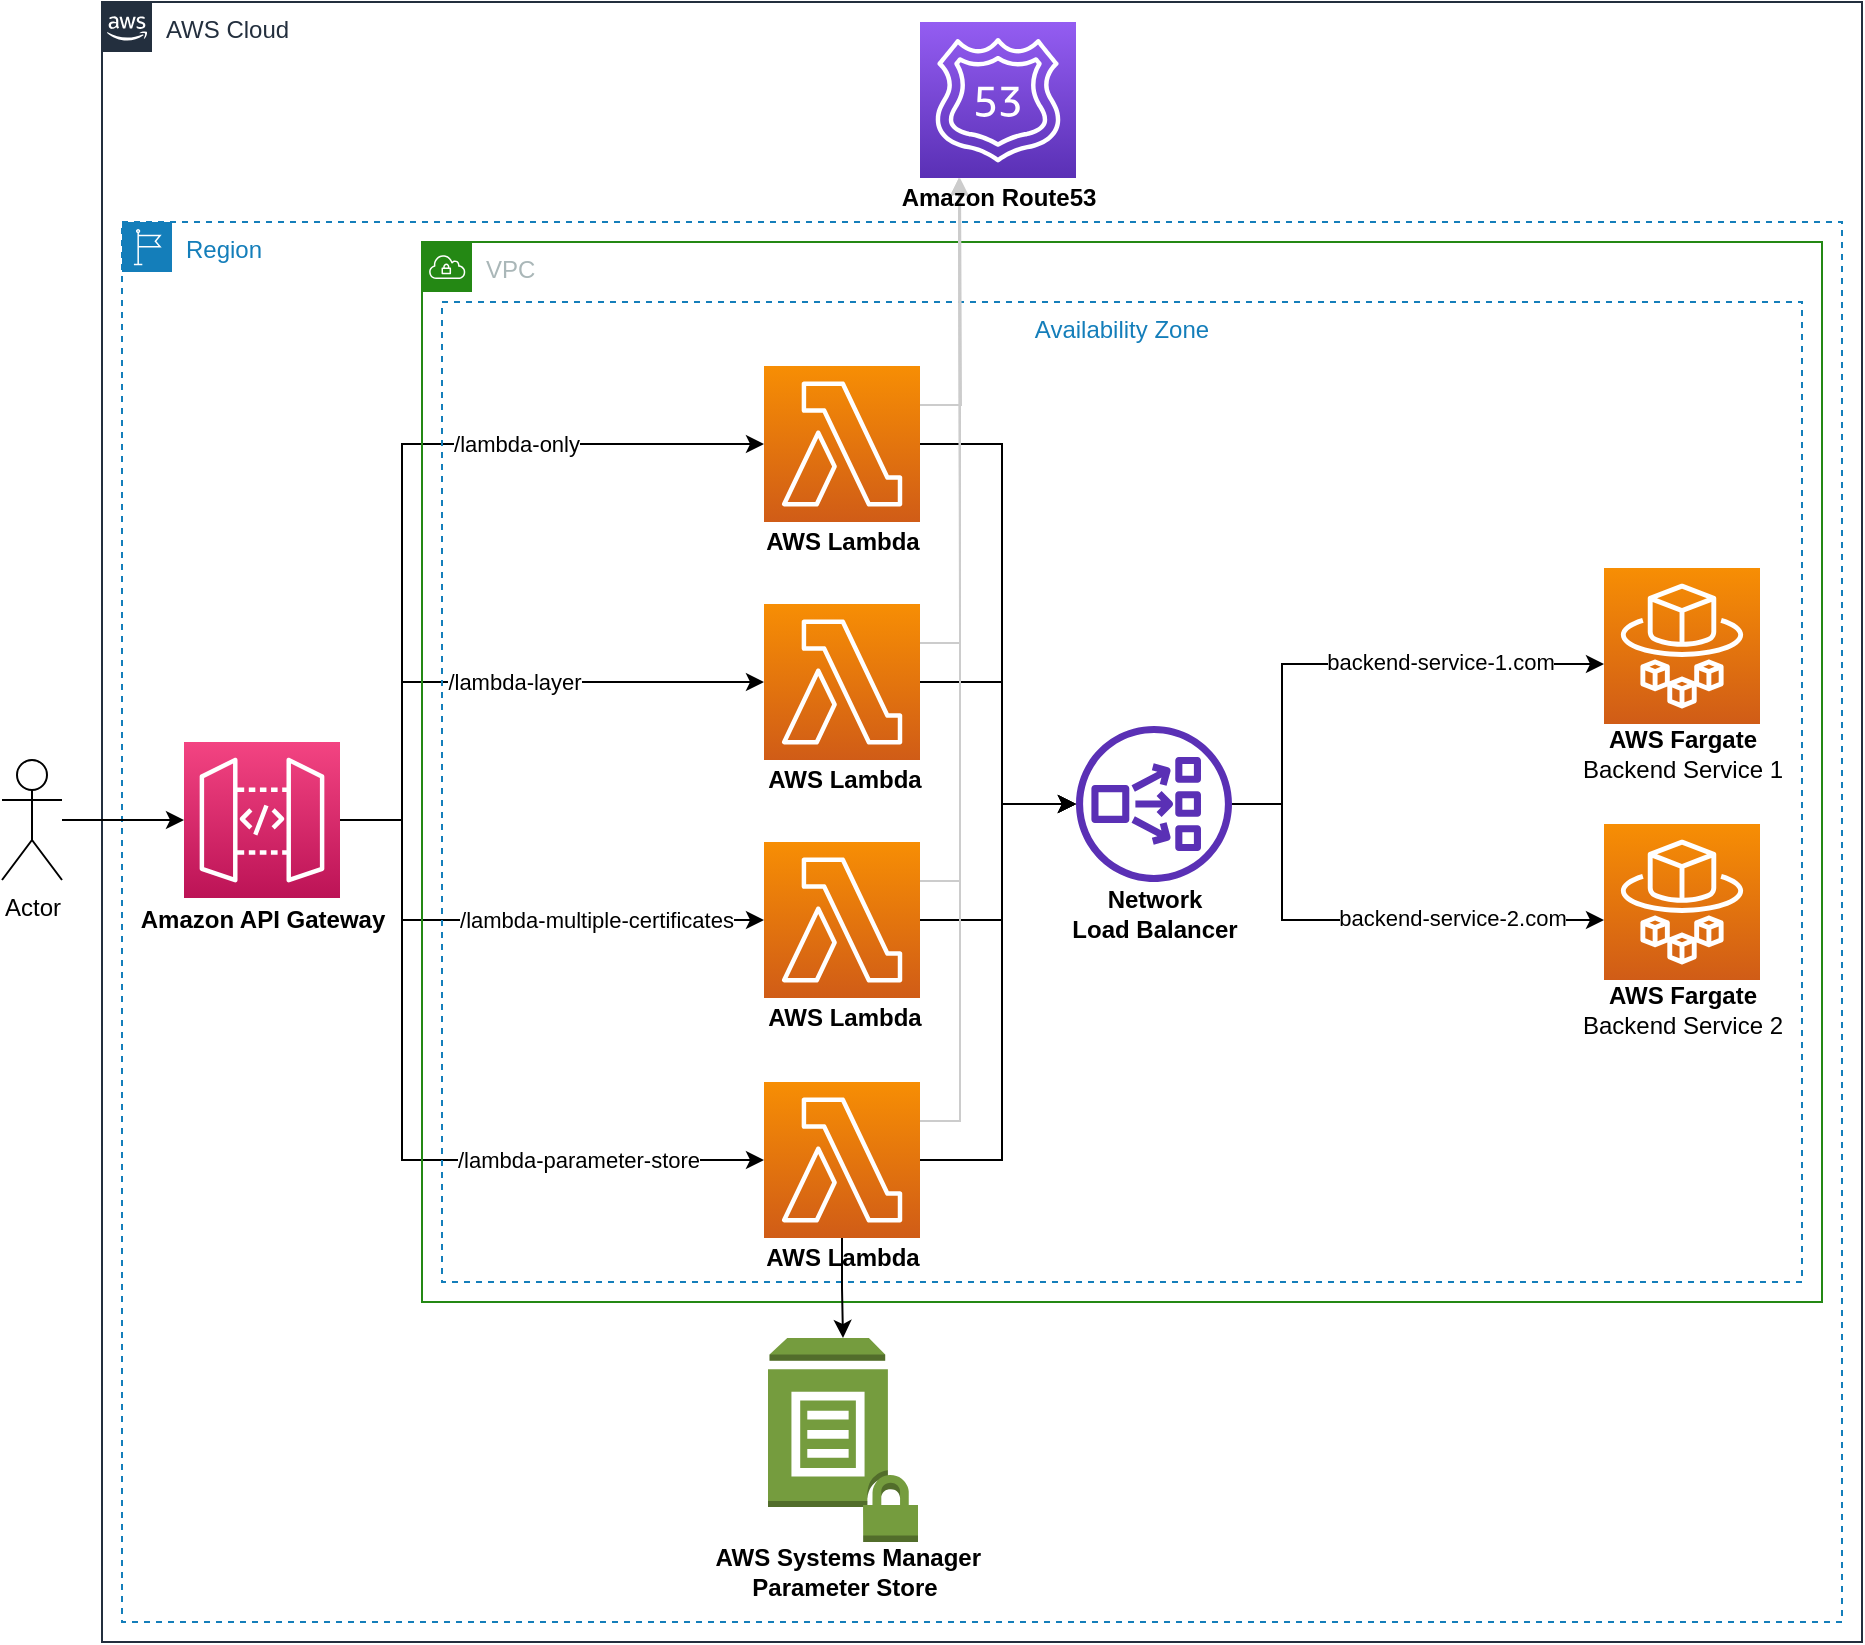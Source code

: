 <mxfile version="16.5.1" type="device" pages="6"><diagram id="MhpZDd6aWnfYThBoB_Y1" name="Overall Architecture"><mxGraphModel dx="1666" dy="860" grid="1" gridSize="10" guides="1" tooltips="1" connect="1" arrows="1" fold="1" page="1" pageScale="1" pageWidth="827" pageHeight="1169" math="0" shadow="0"><root><mxCell id="0"/><mxCell id="1" parent="0"/><mxCell id="s_FRf9hrB2kqXXOxKZpc-1" value="AWS Cloud" style="points=[[0,0],[0.25,0],[0.5,0],[0.75,0],[1,0],[1,0.25],[1,0.5],[1,0.75],[1,1],[0.75,1],[0.5,1],[0.25,1],[0,1],[0,0.75],[0,0.5],[0,0.25]];outlineConnect=0;gradientColor=none;html=1;whiteSpace=wrap;fontSize=12;fontStyle=0;shape=mxgraph.aws4.group;grIcon=mxgraph.aws4.group_aws_cloud_alt;strokeColor=#232F3E;fillColor=none;verticalAlign=top;align=left;spacingLeft=30;fontColor=#232F3E;dashed=0;" parent="1" vertex="1"><mxGeometry x="110" y="20" width="880" height="820" as="geometry"/></mxCell><mxCell id="s_FRf9hrB2kqXXOxKZpc-2" value="Region" style="points=[[0,0],[0.25,0],[0.5,0],[0.75,0],[1,0],[1,0.25],[1,0.5],[1,0.75],[1,1],[0.75,1],[0.5,1],[0.25,1],[0,1],[0,0.75],[0,0.5],[0,0.25]];outlineConnect=0;gradientColor=none;html=1;whiteSpace=wrap;fontSize=12;fontStyle=0;shape=mxgraph.aws4.group;grIcon=mxgraph.aws4.group_region;strokeColor=#147EBA;fillColor=none;verticalAlign=top;align=left;spacingLeft=30;fontColor=#147EBA;dashed=1;" parent="1" vertex="1"><mxGeometry x="120" y="130" width="860" height="700" as="geometry"/></mxCell><mxCell id="s_FRf9hrB2kqXXOxKZpc-3" value="/lambda-only" style="edgeStyle=orthogonalEdgeStyle;rounded=0;orthogonalLoop=1;jettySize=auto;html=1;entryX=0;entryY=0.5;entryDx=0;entryDy=0;entryPerimeter=0;" parent="1" source="s_FRf9hrB2kqXXOxKZpc-7" target="s_FRf9hrB2kqXXOxKZpc-12" edge="1"><mxGeometry x="0.381" relative="1" as="geometry"><Array as="points"><mxPoint x="260" y="429"/><mxPoint x="260" y="241"/></Array><mxPoint as="offset"/></mxGeometry></mxCell><mxCell id="s_FRf9hrB2kqXXOxKZpc-4" value="/lambda-parameter-store" style="edgeStyle=orthogonalEdgeStyle;rounded=0;orthogonalLoop=1;jettySize=auto;html=1;entryX=0;entryY=0.5;entryDx=0;entryDy=0;entryPerimeter=0;" parent="1" source="s_FRf9hrB2kqXXOxKZpc-7" target="s_FRf9hrB2kqXXOxKZpc-19" edge="1"><mxGeometry x="0.512" relative="1" as="geometry"><Array as="points"><mxPoint x="260" y="429"/><mxPoint x="260" y="599"/></Array><mxPoint as="offset"/></mxGeometry></mxCell><mxCell id="s_FRf9hrB2kqXXOxKZpc-5" value="/lambda-multiple-certificates" style="edgeStyle=orthogonalEdgeStyle;rounded=0;orthogonalLoop=1;jettySize=auto;html=1;entryX=0;entryY=0.5;entryDx=0;entryDy=0;entryPerimeter=0;" parent="1" source="s_FRf9hrB2kqXXOxKZpc-7" target="s_FRf9hrB2kqXXOxKZpc-16" edge="1"><mxGeometry x="0.36" relative="1" as="geometry"><Array as="points"><mxPoint x="260" y="429"/><mxPoint x="260" y="479"/></Array><mxPoint as="offset"/></mxGeometry></mxCell><mxCell id="s_FRf9hrB2kqXXOxKZpc-6" value="/lambda-layer" style="edgeStyle=orthogonalEdgeStyle;rounded=0;orthogonalLoop=1;jettySize=auto;html=1;entryX=0;entryY=0.5;entryDx=0;entryDy=0;entryPerimeter=0;" parent="1" source="s_FRf9hrB2kqXXOxKZpc-7" target="s_FRf9hrB2kqXXOxKZpc-14" edge="1"><mxGeometry x="0.11" relative="1" as="geometry"><Array as="points"><mxPoint x="260" y="429"/><mxPoint x="260" y="360"/></Array><mxPoint as="offset"/></mxGeometry></mxCell><mxCell id="s_FRf9hrB2kqXXOxKZpc-7" value="" style="points=[[0,0,0],[0.25,0,0],[0.5,0,0],[0.75,0,0],[1,0,0],[0,1,0],[0.25,1,0],[0.5,1,0],[0.75,1,0],[1,1,0],[0,0.25,0],[0,0.5,0],[0,0.75,0],[1,0.25,0],[1,0.5,0],[1,0.75,0]];outlineConnect=0;fontColor=#232F3E;gradientColor=#F34482;gradientDirection=north;fillColor=#BC1356;strokeColor=#ffffff;dashed=0;verticalLabelPosition=bottom;verticalAlign=top;align=center;html=1;fontSize=12;fontStyle=0;aspect=fixed;shape=mxgraph.aws4.resourceIcon;resIcon=mxgraph.aws4.api_gateway;" parent="1" vertex="1"><mxGeometry x="151" y="390" width="78" height="78" as="geometry"/></mxCell><mxCell id="s_FRf9hrB2kqXXOxKZpc-8" value="VPC" style="points=[[0,0],[0.25,0],[0.5,0],[0.75,0],[1,0],[1,0.25],[1,0.5],[1,0.75],[1,1],[0.75,1],[0.5,1],[0.25,1],[0,1],[0,0.75],[0,0.5],[0,0.25]];outlineConnect=0;gradientColor=none;html=1;whiteSpace=wrap;fontSize=12;fontStyle=0;shape=mxgraph.aws4.group;grIcon=mxgraph.aws4.group_vpc;strokeColor=#248814;fillColor=none;verticalAlign=top;align=left;spacingLeft=30;fontColor=#AAB7B8;dashed=0;" parent="1" vertex="1"><mxGeometry x="270" y="140" width="700" height="530" as="geometry"/></mxCell><mxCell id="s_FRf9hrB2kqXXOxKZpc-9" value="Availability Zone" style="fillColor=none;strokeColor=#147EBA;dashed=1;verticalAlign=top;fontStyle=0;fontColor=#147EBA;" parent="1" vertex="1"><mxGeometry x="280" y="170" width="680" height="490" as="geometry"/></mxCell><mxCell id="s_FRf9hrB2kqXXOxKZpc-10" style="edgeStyle=orthogonalEdgeStyle;rounded=0;orthogonalLoop=1;jettySize=auto;html=1;exitX=1;exitY=0.25;exitDx=0;exitDy=0;exitPerimeter=0;strokeColor=#CCCCCC;" parent="1" source="s_FRf9hrB2kqXXOxKZpc-12" edge="1"><mxGeometry relative="1" as="geometry"><mxPoint x="539" y="108" as="targetPoint"/></mxGeometry></mxCell><mxCell id="s_FRf9hrB2kqXXOxKZpc-11" style="edgeStyle=orthogonalEdgeStyle;rounded=0;orthogonalLoop=1;jettySize=auto;html=1;" parent="1" source="s_FRf9hrB2kqXXOxKZpc-12" target="s_FRf9hrB2kqXXOxKZpc-34" edge="1"><mxGeometry relative="1" as="geometry"><Array as="points"><mxPoint x="560" y="241"/><mxPoint x="560" y="421"/></Array></mxGeometry></mxCell><mxCell id="s_FRf9hrB2kqXXOxKZpc-12" value="" style="points=[[0,0,0],[0.25,0,0],[0.5,0,0],[0.75,0,0],[1,0,0],[0,1,0],[0.25,1,0],[0.5,1,0],[0.75,1,0],[1,1,0],[0,0.25,0],[0,0.5,0],[0,0.75,0],[1,0.25,0],[1,0.5,0],[1,0.75,0]];outlineConnect=0;fontColor=#232F3E;gradientColor=#F78E04;gradientDirection=north;fillColor=#D05C17;strokeColor=#ffffff;dashed=0;verticalLabelPosition=bottom;verticalAlign=top;align=center;html=1;fontSize=12;fontStyle=0;aspect=fixed;shape=mxgraph.aws4.resourceIcon;resIcon=mxgraph.aws4.lambda;" parent="1" vertex="1"><mxGeometry x="441" y="202" width="78" height="78" as="geometry"/></mxCell><mxCell id="s_FRf9hrB2kqXXOxKZpc-13" style="edgeStyle=orthogonalEdgeStyle;rounded=0;orthogonalLoop=1;jettySize=auto;html=1;" parent="1" source="s_FRf9hrB2kqXXOxKZpc-14" target="s_FRf9hrB2kqXXOxKZpc-34" edge="1"><mxGeometry relative="1" as="geometry"><Array as="points"><mxPoint x="560" y="360"/><mxPoint x="560" y="421"/></Array></mxGeometry></mxCell><mxCell id="s_FRf9hrB2kqXXOxKZpc-14" value="" style="points=[[0,0,0],[0.25,0,0],[0.5,0,0],[0.75,0,0],[1,0,0],[0,1,0],[0.25,1,0],[0.5,1,0],[0.75,1,0],[1,1,0],[0,0.25,0],[0,0.5,0],[0,0.75,0],[1,0.25,0],[1,0.5,0],[1,0.75,0]];outlineConnect=0;fontColor=#232F3E;gradientColor=#F78E04;gradientDirection=north;fillColor=#D05C17;strokeColor=#ffffff;dashed=0;verticalLabelPosition=bottom;verticalAlign=top;align=center;html=1;fontSize=12;fontStyle=0;aspect=fixed;shape=mxgraph.aws4.resourceIcon;resIcon=mxgraph.aws4.lambda;" parent="1" vertex="1"><mxGeometry x="441" y="321" width="78" height="78" as="geometry"/></mxCell><mxCell id="s_FRf9hrB2kqXXOxKZpc-15" style="edgeStyle=orthogonalEdgeStyle;rounded=0;orthogonalLoop=1;jettySize=auto;html=1;" parent="1" source="s_FRf9hrB2kqXXOxKZpc-16" target="s_FRf9hrB2kqXXOxKZpc-34" edge="1"><mxGeometry relative="1" as="geometry"><Array as="points"><mxPoint x="560" y="479"/><mxPoint x="560" y="421"/></Array></mxGeometry></mxCell><mxCell id="s_FRf9hrB2kqXXOxKZpc-16" value="" style="points=[[0,0,0],[0.25,0,0],[0.5,0,0],[0.75,0,0],[1,0,0],[0,1,0],[0.25,1,0],[0.5,1,0],[0.75,1,0],[1,1,0],[0,0.25,0],[0,0.5,0],[0,0.75,0],[1,0.25,0],[1,0.5,0],[1,0.75,0]];outlineConnect=0;fontColor=#232F3E;gradientColor=#F78E04;gradientDirection=north;fillColor=#D05C17;strokeColor=#ffffff;dashed=0;verticalLabelPosition=bottom;verticalAlign=top;align=center;html=1;fontSize=12;fontStyle=0;aspect=fixed;shape=mxgraph.aws4.resourceIcon;resIcon=mxgraph.aws4.lambda;" parent="1" vertex="1"><mxGeometry x="441" y="440" width="78" height="78" as="geometry"/></mxCell><mxCell id="s_FRf9hrB2kqXXOxKZpc-17" style="edgeStyle=orthogonalEdgeStyle;rounded=0;orthogonalLoop=1;jettySize=auto;html=1;entryX=0.5;entryY=0;entryDx=0;entryDy=0;entryPerimeter=0;" parent="1" source="s_FRf9hrB2kqXXOxKZpc-19" target="s_FRf9hrB2kqXXOxKZpc-23" edge="1"><mxGeometry relative="1" as="geometry"/></mxCell><mxCell id="s_FRf9hrB2kqXXOxKZpc-18" style="edgeStyle=orthogonalEdgeStyle;rounded=0;orthogonalLoop=1;jettySize=auto;html=1;" parent="1" source="s_FRf9hrB2kqXXOxKZpc-19" target="s_FRf9hrB2kqXXOxKZpc-34" edge="1"><mxGeometry relative="1" as="geometry"><Array as="points"><mxPoint x="560" y="599"/><mxPoint x="560" y="421"/></Array></mxGeometry></mxCell><mxCell id="s_FRf9hrB2kqXXOxKZpc-19" value="" style="points=[[0,0,0],[0.25,0,0],[0.5,0,0],[0.75,0,0],[1,0,0],[0,1,0],[0.25,1,0],[0.5,1,0],[0.75,1,0],[1,1,0],[0,0.25,0],[0,0.5,0],[0,0.75,0],[1,0.25,0],[1,0.5,0],[1,0.75,0]];outlineConnect=0;fontColor=#232F3E;gradientColor=#F78E04;gradientDirection=north;fillColor=#D05C17;strokeColor=#ffffff;dashed=0;verticalLabelPosition=bottom;verticalAlign=top;align=center;html=1;fontSize=12;fontStyle=0;aspect=fixed;shape=mxgraph.aws4.resourceIcon;resIcon=mxgraph.aws4.lambda;" parent="1" vertex="1"><mxGeometry x="441" y="560" width="78" height="78" as="geometry"/></mxCell><mxCell id="s_FRf9hrB2kqXXOxKZpc-20" style="edgeStyle=orthogonalEdgeStyle;rounded=0;orthogonalLoop=1;jettySize=auto;html=1;entryX=0;entryY=0.5;entryDx=0;entryDy=0;entryPerimeter=0;" parent="1" source="s_FRf9hrB2kqXXOxKZpc-21" target="s_FRf9hrB2kqXXOxKZpc-7" edge="1"><mxGeometry relative="1" as="geometry"/></mxCell><mxCell id="s_FRf9hrB2kqXXOxKZpc-21" value="Actor" style="shape=umlActor;verticalLabelPosition=bottom;verticalAlign=top;html=1;outlineConnect=0;" parent="1" vertex="1"><mxGeometry x="60" y="399" width="30" height="60" as="geometry"/></mxCell><mxCell id="s_FRf9hrB2kqXXOxKZpc-22" value="" style="points=[[0,0,0],[0.25,0,0],[0.5,0,0],[0.75,0,0],[1,0,0],[0,1,0],[0.25,1,0],[0.5,1,0],[0.75,1,0],[1,1,0],[0,0.25,0],[0,0.5,0],[0,0.75,0],[1,0.25,0],[1,0.5,0],[1,0.75,0]];outlineConnect=0;fontColor=#232F3E;gradientColor=#F78E04;gradientDirection=north;fillColor=#D05C17;strokeColor=#ffffff;dashed=0;verticalLabelPosition=bottom;verticalAlign=top;align=center;html=1;fontSize=12;fontStyle=0;aspect=fixed;shape=mxgraph.aws4.resourceIcon;resIcon=mxgraph.aws4.fargate;" parent="1" vertex="1"><mxGeometry x="861" y="431" width="78" height="78" as="geometry"/></mxCell><mxCell id="s_FRf9hrB2kqXXOxKZpc-23" value="" style="outlineConnect=0;dashed=0;verticalLabelPosition=bottom;verticalAlign=top;align=center;html=1;shape=mxgraph.aws3.parameter_store;fillColor=#759C3E;gradientColor=none;" parent="1" vertex="1"><mxGeometry x="443" y="688" width="75" height="102" as="geometry"/></mxCell><mxCell id="s_FRf9hrB2kqXXOxKZpc-24" value="" style="points=[[0,0,0],[0.25,0,0],[0.5,0,0],[0.75,0,0],[1,0,0],[0,1,0],[0.25,1,0],[0.5,1,0],[0.75,1,0],[1,1,0],[0,0.25,0],[0,0.5,0],[0,0.75,0],[1,0.25,0],[1,0.5,0],[1,0.75,0]];outlineConnect=0;fontColor=#232F3E;gradientColor=#945DF2;gradientDirection=north;fillColor=#5A30B5;strokeColor=#ffffff;dashed=0;verticalLabelPosition=bottom;verticalAlign=top;align=center;html=1;fontSize=12;fontStyle=0;aspect=fixed;shape=mxgraph.aws4.resourceIcon;resIcon=mxgraph.aws4.route_53;" parent="1" vertex="1"><mxGeometry x="519" y="30" width="78" height="78" as="geometry"/></mxCell><mxCell id="s_FRf9hrB2kqXXOxKZpc-25" style="edgeStyle=orthogonalEdgeStyle;rounded=0;orthogonalLoop=1;jettySize=auto;html=1;exitX=1;exitY=0.25;exitDx=0;exitDy=0;exitPerimeter=0;entryX=0.25;entryY=1;entryDx=0;entryDy=0;entryPerimeter=0;strokeColor=#CCCCCC;" parent="1" source="s_FRf9hrB2kqXXOxKZpc-14" target="s_FRf9hrB2kqXXOxKZpc-24" edge="1"><mxGeometry relative="1" as="geometry"><mxPoint x="529" y="231.5" as="sourcePoint"/><mxPoint x="548.5" y="78" as="targetPoint"/></mxGeometry></mxCell><mxCell id="s_FRf9hrB2kqXXOxKZpc-26" style="edgeStyle=orthogonalEdgeStyle;rounded=0;orthogonalLoop=1;jettySize=auto;html=1;exitX=1;exitY=0.25;exitDx=0;exitDy=0;exitPerimeter=0;entryX=0.25;entryY=1;entryDx=0;entryDy=0;entryPerimeter=0;strokeColor=#CCCCCC;" parent="1" source="s_FRf9hrB2kqXXOxKZpc-16" target="s_FRf9hrB2kqXXOxKZpc-24" edge="1"><mxGeometry relative="1" as="geometry"><mxPoint x="529" y="350.5" as="sourcePoint"/><mxPoint x="548.5" y="78" as="targetPoint"/></mxGeometry></mxCell><mxCell id="s_FRf9hrB2kqXXOxKZpc-27" style="edgeStyle=orthogonalEdgeStyle;rounded=0;orthogonalLoop=1;jettySize=auto;html=1;exitX=1;exitY=0.25;exitDx=0;exitDy=0;exitPerimeter=0;strokeColor=#CCCCCC;entryX=0.25;entryY=1;entryDx=0;entryDy=0;entryPerimeter=0;" parent="1" source="s_FRf9hrB2kqXXOxKZpc-19" target="s_FRf9hrB2kqXXOxKZpc-24" edge="1"><mxGeometry relative="1" as="geometry"><mxPoint x="529" y="469.5" as="sourcePoint"/><mxPoint x="540" y="110" as="targetPoint"/></mxGeometry></mxCell><mxCell id="s_FRf9hrB2kqXXOxKZpc-28" value="&lt;b&gt;Amazon API Gateway&lt;/b&gt;" style="text;html=1;resizable=0;autosize=1;align=center;verticalAlign=middle;points=[];fillColor=none;strokeColor=none;rounded=0;" parent="1" vertex="1"><mxGeometry x="120" y="469" width="140" height="20" as="geometry"/></mxCell><mxCell id="s_FRf9hrB2kqXXOxKZpc-29" value="&lt;b&gt;Network&lt;br&gt;Load Balancer&lt;br&gt;&lt;/b&gt;" style="text;html=1;resizable=0;autosize=1;align=center;verticalAlign=middle;points=[];fillColor=none;strokeColor=none;rounded=0;" parent="1" vertex="1"><mxGeometry x="586" y="461" width="100" height="30" as="geometry"/></mxCell><mxCell id="s_FRf9hrB2kqXXOxKZpc-30" value="&lt;b&gt;AWS Lambda&lt;/b&gt;" style="text;html=1;resizable=0;autosize=1;align=center;verticalAlign=middle;points=[];fillColor=none;strokeColor=none;rounded=0;" parent="1" vertex="1"><mxGeometry x="435" y="280" width="90" height="20" as="geometry"/></mxCell><mxCell id="s_FRf9hrB2kqXXOxKZpc-31" value="&lt;b&gt;&amp;nbsp;AWS Systems Manager &lt;br&gt;Parameter Store&lt;/b&gt;" style="text;html=1;resizable=0;autosize=1;align=center;verticalAlign=middle;points=[];fillColor=none;strokeColor=none;rounded=0;" parent="1" vertex="1"><mxGeometry x="405.5" y="790" width="150" height="30" as="geometry"/></mxCell><mxCell id="s_FRf9hrB2kqXXOxKZpc-32" value="" style="edgeStyle=orthogonalEdgeStyle;rounded=0;orthogonalLoop=1;jettySize=auto;html=1;strokeColor=#000000;" parent="1" source="s_FRf9hrB2kqXXOxKZpc-34" target="s_FRf9hrB2kqXXOxKZpc-22" edge="1"><mxGeometry relative="1" as="geometry"><Array as="points"><mxPoint x="700" y="421"/><mxPoint x="700" y="479"/></Array></mxGeometry></mxCell><mxCell id="HND5RiJotAYheqy2FBol-2" value="backend-service-2.com" style="edgeLabel;html=1;align=center;verticalAlign=middle;resizable=0;points=[];" parent="s_FRf9hrB2kqXXOxKZpc-32" vertex="1" connectable="0"><mxGeometry x="0.377" y="1" relative="1" as="geometry"><mxPoint as="offset"/></mxGeometry></mxCell><mxCell id="s_FRf9hrB2kqXXOxKZpc-33" style="edgeStyle=orthogonalEdgeStyle;rounded=0;orthogonalLoop=1;jettySize=auto;html=1;" parent="1" source="s_FRf9hrB2kqXXOxKZpc-34" target="s_FRf9hrB2kqXXOxKZpc-36" edge="1"><mxGeometry relative="1" as="geometry"><Array as="points"><mxPoint x="700" y="421"/><mxPoint x="700" y="351"/></Array></mxGeometry></mxCell><mxCell id="HND5RiJotAYheqy2FBol-1" value="backend-service-1.com" style="edgeLabel;html=1;align=center;verticalAlign=middle;resizable=0;points=[];" parent="s_FRf9hrB2kqXXOxKZpc-33" vertex="1" connectable="0"><mxGeometry x="0.354" y="-1" relative="1" as="geometry"><mxPoint y="-2" as="offset"/></mxGeometry></mxCell><mxCell id="s_FRf9hrB2kqXXOxKZpc-34" value="" style="outlineConnect=0;fontColor=#232F3E;gradientColor=none;fillColor=#5A30B5;strokeColor=none;dashed=0;verticalLabelPosition=bottom;verticalAlign=top;align=center;html=1;fontSize=12;fontStyle=0;aspect=fixed;pointerEvents=1;shape=mxgraph.aws4.network_load_balancer;" parent="1" vertex="1"><mxGeometry x="597" y="382" width="78" height="78" as="geometry"/></mxCell><mxCell id="s_FRf9hrB2kqXXOxKZpc-35" value="&lt;b&gt;AWS Fargate&lt;/b&gt;&lt;br&gt;Backend Service 1" style="text;html=1;resizable=0;autosize=1;align=center;verticalAlign=middle;points=[];fillColor=none;strokeColor=none;rounded=0;" parent="1" vertex="1"><mxGeometry x="840" y="381" width="120" height="30" as="geometry"/></mxCell><mxCell id="s_FRf9hrB2kqXXOxKZpc-36" value="" style="points=[[0,0,0],[0.25,0,0],[0.5,0,0],[0.75,0,0],[1,0,0],[0,1,0],[0.25,1,0],[0.5,1,0],[0.75,1,0],[1,1,0],[0,0.25,0],[0,0.5,0],[0,0.75,0],[1,0.25,0],[1,0.5,0],[1,0.75,0]];outlineConnect=0;fontColor=#232F3E;gradientColor=#F78E04;gradientDirection=north;fillColor=#D05C17;strokeColor=#ffffff;dashed=0;verticalLabelPosition=bottom;verticalAlign=top;align=center;html=1;fontSize=12;fontStyle=0;aspect=fixed;shape=mxgraph.aws4.resourceIcon;resIcon=mxgraph.aws4.fargate;" parent="1" vertex="1"><mxGeometry x="861" y="303" width="78" height="78" as="geometry"/></mxCell><mxCell id="s_FRf9hrB2kqXXOxKZpc-37" value="&lt;b&gt;Amazon Route53&lt;/b&gt;" style="text;html=1;resizable=0;autosize=1;align=center;verticalAlign=middle;points=[];fillColor=none;strokeColor=none;rounded=0;" parent="1" vertex="1"><mxGeometry x="503" y="108" width="110" height="20" as="geometry"/></mxCell><mxCell id="s_FRf9hrB2kqXXOxKZpc-38" value="&lt;b&gt;AWS Fargate&lt;/b&gt;&lt;br&gt;Backend Service 2" style="text;html=1;resizable=0;autosize=1;align=center;verticalAlign=middle;points=[];fillColor=none;strokeColor=none;rounded=0;" parent="1" vertex="1"><mxGeometry x="840" y="509" width="120" height="30" as="geometry"/></mxCell><mxCell id="s_FRf9hrB2kqXXOxKZpc-39" value="&lt;b&gt;AWS Lambda&lt;/b&gt;" style="text;html=1;resizable=0;autosize=1;align=center;verticalAlign=middle;points=[];fillColor=none;strokeColor=none;rounded=0;" parent="1" vertex="1"><mxGeometry x="435.5" y="399" width="90" height="20" as="geometry"/></mxCell><mxCell id="s_FRf9hrB2kqXXOxKZpc-40" value="&lt;b&gt;AWS Lambda&lt;/b&gt;" style="text;html=1;resizable=0;autosize=1;align=center;verticalAlign=middle;points=[];fillColor=none;strokeColor=none;rounded=0;" parent="1" vertex="1"><mxGeometry x="435.5" y="518" width="90" height="20" as="geometry"/></mxCell><mxCell id="s_FRf9hrB2kqXXOxKZpc-41" value="&lt;b&gt;AWS Lambda&lt;/b&gt;" style="text;html=1;resizable=0;autosize=1;align=center;verticalAlign=middle;points=[];fillColor=none;strokeColor=none;rounded=0;" parent="1" vertex="1"><mxGeometry x="435" y="638" width="90" height="20" as="geometry"/></mxCell></root></mxGraphModel></diagram><diagram name="Understanding mTLS in Lambda" id="hsp0MY10d-qVjtRXnxW5"><mxGraphModel dx="1666" dy="860" grid="1" gridSize="10" guides="1" tooltips="1" connect="1" arrows="1" fold="1" page="1" pageScale="1" pageWidth="827" pageHeight="1169" math="0" shadow="0"><root><mxCell id="_wjxX4aGDsCLuyd8ZhEU-0"/><mxCell id="_wjxX4aGDsCLuyd8ZhEU-1" parent="_wjxX4aGDsCLuyd8ZhEU-0"/><mxCell id="_wjxX4aGDsCLuyd8ZhEU-18" value="" style="whiteSpace=wrap;html=1;aspect=fixed;" parent="_wjxX4aGDsCLuyd8ZhEU-1" vertex="1"><mxGeometry x="71" y="80" width="240" height="240" as="geometry"/></mxCell><mxCell id="_wjxX4aGDsCLuyd8ZhEU-19" value="" style="points=[[0,0,0],[0.25,0,0],[0.5,0,0],[0.75,0,0],[1,0,0],[0,1,0],[0.25,1,0],[0.5,1,0],[0.75,1,0],[1,1,0],[0,0.25,0],[0,0.5,0],[0,0.75,0],[1,0.25,0],[1,0.5,0],[1,0.75,0]];outlineConnect=0;fontColor=#232F3E;gradientColor=#F78E04;gradientDirection=north;fillColor=#D05C17;strokeColor=#ffffff;dashed=0;verticalLabelPosition=bottom;verticalAlign=top;align=center;html=1;fontSize=12;fontStyle=0;aspect=fixed;shape=mxgraph.aws4.resourceIcon;resIcon=mxgraph.aws4.lambda;" parent="_wjxX4aGDsCLuyd8ZhEU-1" vertex="1"><mxGeometry x="71" y="80" width="40" height="40" as="geometry"/></mxCell><mxCell id="_wjxX4aGDsCLuyd8ZhEU-20" value="" style="whiteSpace=wrap;html=1;aspect=fixed;" parent="_wjxX4aGDsCLuyd8ZhEU-1" vertex="1"><mxGeometry x="481" y="80" width="240" height="240" as="geometry"/></mxCell><mxCell id="_wjxX4aGDsCLuyd8ZhEU-21" value="" style="points=[[0,0,0],[0.25,0,0],[0.5,0,0],[0.75,0,0],[1,0,0],[0,1,0],[0.25,1,0],[0.5,1,0],[0.75,1,0],[1,1,0],[0,0.25,0],[0,0.5,0],[0,0.75,0],[1,0.25,0],[1,0.5,0],[1,0.75,0]];outlineConnect=0;fontColor=#232F3E;gradientColor=#F78E04;gradientDirection=north;fillColor=#D05C17;strokeColor=#ffffff;dashed=0;verticalLabelPosition=bottom;verticalAlign=top;align=center;html=1;fontSize=12;fontStyle=0;aspect=fixed;shape=mxgraph.aws4.resourceIcon;resIcon=mxgraph.aws4.fargate;" parent="_wjxX4aGDsCLuyd8ZhEU-1" vertex="1"><mxGeometry x="481" y="80" width="40" height="40" as="geometry"/></mxCell><mxCell id="_wjxX4aGDsCLuyd8ZhEU-22" value="TrustStore" style="ellipse;whiteSpace=wrap;html=1;aspect=fixed;" parent="_wjxX4aGDsCLuyd8ZhEU-1" vertex="1"><mxGeometry x="150" y="110" width="80" height="80" as="geometry"/></mxCell><mxCell id="_wjxX4aGDsCLuyd8ZhEU-23" value="TrustStore" style="ellipse;whiteSpace=wrap;html=1;aspect=fixed;" parent="_wjxX4aGDsCLuyd8ZhEU-1" vertex="1"><mxGeometry x="561" y="218" width="80" height="80" as="geometry"/></mxCell><mxCell id="_wjxX4aGDsCLuyd8ZhEU-24" style="edgeStyle=orthogonalEdgeStyle;rounded=0;orthogonalLoop=1;jettySize=auto;html=1;entryX=0;entryY=0.5;entryDx=0;entryDy=0;" parent="_wjxX4aGDsCLuyd8ZhEU-1" source="_wjxX4aGDsCLuyd8ZhEU-26" target="_wjxX4aGDsCLuyd8ZhEU-23" edge="1"><mxGeometry relative="1" as="geometry"/></mxCell><mxCell id="_wjxX4aGDsCLuyd8ZhEU-25" value="Client Authentication" style="edgeLabel;html=1;align=center;verticalAlign=middle;resizable=0;points=[];" parent="_wjxX4aGDsCLuyd8ZhEU-24" vertex="1" connectable="0"><mxGeometry x="-0.146" relative="1" as="geometry"><mxPoint x="12" as="offset"/></mxGeometry></mxCell><mxCell id="_wjxX4aGDsCLuyd8ZhEU-26" value="KeyStore" style="rounded=0;whiteSpace=wrap;html=1;" parent="_wjxX4aGDsCLuyd8ZhEU-1" vertex="1"><mxGeometry x="130" y="228" width="120" height="60" as="geometry"/></mxCell><mxCell id="_wjxX4aGDsCLuyd8ZhEU-27" style="edgeStyle=orthogonalEdgeStyle;rounded=0;orthogonalLoop=1;jettySize=auto;html=1;" parent="_wjxX4aGDsCLuyd8ZhEU-1" source="_wjxX4aGDsCLuyd8ZhEU-29" target="_wjxX4aGDsCLuyd8ZhEU-22" edge="1"><mxGeometry relative="1" as="geometry"><Array as="points"><mxPoint x="521" y="150"/><mxPoint x="521" y="150"/></Array></mxGeometry></mxCell><mxCell id="_wjxX4aGDsCLuyd8ZhEU-28" value="Server Authentication" style="edgeLabel;html=1;align=center;verticalAlign=middle;resizable=0;points=[];" parent="_wjxX4aGDsCLuyd8ZhEU-27" vertex="1" connectable="0"><mxGeometry x="0.128" relative="1" as="geometry"><mxPoint x="25" as="offset"/></mxGeometry></mxCell><mxCell id="_wjxX4aGDsCLuyd8ZhEU-29" value="KeyStore" style="rounded=0;whiteSpace=wrap;html=1;" parent="_wjxX4aGDsCLuyd8ZhEU-1" vertex="1"><mxGeometry x="541" y="120" width="120" height="60" as="geometry"/></mxCell></root></mxGraphModel></diagram><diagram name="Cert in Lambda" id="7GYYCvjN1PwYKh_0Kbkb"><mxGraphModel dx="1666" dy="860" grid="1" gridSize="10" guides="1" tooltips="1" connect="1" arrows="1" fold="1" page="1" pageScale="1" pageWidth="827" pageHeight="1169" math="0" shadow="0"><root><mxCell id="qyp_npw5k-IPr1v4rj92-0"/><mxCell id="qyp_npw5k-IPr1v4rj92-1" parent="qyp_npw5k-IPr1v4rj92-0"/><mxCell id="qyp_npw5k-IPr1v4rj92-2" value="AWS Cloud" style="points=[[0,0],[0.25,0],[0.5,0],[0.75,0],[1,0],[1,0.25],[1,0.5],[1,0.75],[1,1],[0.75,1],[0.5,1],[0.25,1],[0,1],[0,0.75],[0,0.5],[0,0.25]];outlineConnect=0;gradientColor=none;html=1;whiteSpace=wrap;fontSize=12;fontStyle=0;shape=mxgraph.aws4.group;grIcon=mxgraph.aws4.group_aws_cloud_alt;strokeColor=#232F3E;fillColor=none;verticalAlign=top;align=left;spacingLeft=30;fontColor=#232F3E;dashed=0;" parent="qyp_npw5k-IPr1v4rj92-1" vertex="1"><mxGeometry x="308" y="150" width="712" height="280" as="geometry"/></mxCell><mxCell id="qyp_npw5k-IPr1v4rj92-3" value="Region" style="points=[[0,0],[0.25,0],[0.5,0],[0.75,0],[1,0],[1,0.25],[1,0.5],[1,0.75],[1,1],[0.75,1],[0.5,1],[0.25,1],[0,1],[0,0.75],[0,0.5],[0,0.25]];outlineConnect=0;gradientColor=none;html=1;whiteSpace=wrap;fontSize=12;fontStyle=0;shape=mxgraph.aws4.group;grIcon=mxgraph.aws4.group_region;strokeColor=#147EBA;fillColor=none;verticalAlign=top;align=left;spacingLeft=30;fontColor=#147EBA;dashed=1;" parent="qyp_npw5k-IPr1v4rj92-1" vertex="1"><mxGeometry x="328" y="180" width="672" height="230" as="geometry"/></mxCell><mxCell id="qyp_npw5k-IPr1v4rj92-9" value="VPC" style="points=[[0,0],[0.25,0],[0.5,0],[0.75,0],[1,0],[1,0.25],[1,0.5],[1,0.75],[1,1],[0.75,1],[0.5,1],[0.25,1],[0,1],[0,0.75],[0,0.5],[0,0.25]];outlineConnect=0;gradientColor=none;html=1;whiteSpace=wrap;fontSize=12;fontStyle=0;shape=mxgraph.aws4.group;grIcon=mxgraph.aws4.group_vpc;strokeColor=#248814;fillColor=none;verticalAlign=top;align=left;spacingLeft=30;fontColor=#AAB7B8;dashed=0;" parent="qyp_npw5k-IPr1v4rj92-1" vertex="1"><mxGeometry x="588" y="200" width="392" height="190" as="geometry"/></mxCell><mxCell id="qyp_npw5k-IPr1v4rj92-36" style="edgeStyle=orthogonalEdgeStyle;rounded=0;orthogonalLoop=1;jettySize=auto;html=1;" parent="qyp_npw5k-IPr1v4rj92-1" source="qyp_npw5k-IPr1v4rj92-8" target="qyp_npw5k-IPr1v4rj92-13" edge="1"><mxGeometry relative="1" as="geometry"/></mxCell><mxCell id="qyp_npw5k-IPr1v4rj92-8" value="&lt;b style=&quot;color: rgb(0 , 0 , 0)&quot;&gt;Amazon API Gateway&lt;/b&gt;" style="points=[[0,0,0],[0.25,0,0],[0.5,0,0],[0.75,0,0],[1,0,0],[0,1,0],[0.25,1,0],[0.5,1,0],[0.75,1,0],[1,1,0],[0,0.25,0],[0,0.5,0],[0,0.75,0],[1,0.25,0],[1,0.5,0],[1,0.75,0]];outlineConnect=0;fontColor=#232F3E;gradientColor=#F34482;gradientDirection=north;fillColor=#BC1356;strokeColor=#ffffff;dashed=0;verticalLabelPosition=bottom;verticalAlign=top;align=center;html=1;fontSize=12;fontStyle=0;aspect=fixed;shape=mxgraph.aws4.resourceIcon;resIcon=mxgraph.aws4.api_gateway;" parent="qyp_npw5k-IPr1v4rj92-1" vertex="1"><mxGeometry x="358" y="260" width="78" height="78" as="geometry"/></mxCell><mxCell id="xtYH2eI4YMw8i7k8FRVg-0" style="edgeStyle=orthogonalEdgeStyle;rounded=0;orthogonalLoop=1;jettySize=auto;html=1;" edge="1" parent="qyp_npw5k-IPr1v4rj92-1" source="qyp_npw5k-IPr1v4rj92-13" target="qyp_npw5k-IPr1v4rj92-34"><mxGeometry relative="1" as="geometry"/></mxCell><mxCell id="qyp_npw5k-IPr1v4rj92-13" value="&lt;b&gt;AWS Lambda&lt;/b&gt;" style="points=[[0,0,0],[0.25,0,0],[0.5,0,0],[0.75,0,0],[1,0,0],[0,1,0],[0.25,1,0],[0.5,1,0],[0.75,1,0],[1,1,0],[0,0.25,0],[0,0.5,0],[0,0.75,0],[1,0.25,0],[1,0.5,0],[1,0.75,0]];outlineConnect=0;fontColor=#232F3E;gradientColor=#F78E04;gradientDirection=north;fillColor=#D05C17;strokeColor=#ffffff;dashed=0;verticalLabelPosition=bottom;verticalAlign=top;align=center;html=1;fontSize=12;fontStyle=0;aspect=fixed;shape=mxgraph.aws4.resourceIcon;resIcon=mxgraph.aws4.lambda;" parent="qyp_npw5k-IPr1v4rj92-1" vertex="1"><mxGeometry x="488" y="260" width="78" height="78" as="geometry"/></mxCell><mxCell id="qyp_npw5k-IPr1v4rj92-21" style="edgeStyle=orthogonalEdgeStyle;rounded=0;orthogonalLoop=1;jettySize=auto;html=1;entryX=0;entryY=0.5;entryDx=0;entryDy=0;entryPerimeter=0;" parent="qyp_npw5k-IPr1v4rj92-1" source="qyp_npw5k-IPr1v4rj92-22" target="qyp_npw5k-IPr1v4rj92-8" edge="1"><mxGeometry relative="1" as="geometry"/></mxCell><mxCell id="qyp_npw5k-IPr1v4rj92-22" value="Actor" style="shape=umlActor;verticalLabelPosition=bottom;verticalAlign=top;html=1;outlineConnect=0;" parent="qyp_npw5k-IPr1v4rj92-1" vertex="1"><mxGeometry x="232" y="269" width="30" height="60" as="geometry"/></mxCell><mxCell id="qyp_npw5k-IPr1v4rj92-23" value="&lt;b style=&quot;color: rgb(0 , 0 , 0)&quot;&gt;AWS Fargate&lt;/b&gt;" style="points=[[0,0,0],[0.25,0,0],[0.5,0,0],[0.75,0,0],[1,0,0],[0,1,0],[0.25,1,0],[0.5,1,0],[0.75,1,0],[1,1,0],[0,0.25,0],[0,0.5,0],[0,0.75,0],[1,0.25,0],[1,0.5,0],[1,0.75,0]];outlineConnect=0;fontColor=#232F3E;gradientColor=#F78E04;gradientDirection=north;fillColor=#D05C17;strokeColor=#ffffff;dashed=0;verticalLabelPosition=bottom;verticalAlign=top;align=center;html=1;fontSize=12;fontStyle=0;aspect=fixed;shape=mxgraph.aws4.resourceIcon;resIcon=mxgraph.aws4.fargate;" parent="qyp_npw5k-IPr1v4rj92-1" vertex="1"><mxGeometry x="881" y="260" width="78" height="78" as="geometry"/></mxCell><mxCell id="qyp_npw5k-IPr1v4rj92-25" value="&lt;b&gt;Private Hosted Zone&lt;/b&gt;" style="points=[[0,0,0],[0.25,0,0],[0.5,0,0],[0.75,0,0],[1,0,0],[0,1,0],[0.25,1,0],[0.5,1,0],[0.75,1,0],[1,1,0],[0,0.25,0],[0,0.5,0],[0,0.75,0],[1,0.25,0],[1,0.5,0],[1,0.75,0]];outlineConnect=0;fontColor=#232F3E;gradientColor=#945DF2;gradientDirection=north;fillColor=#5A30B5;strokeColor=#ffffff;dashed=0;verticalLabelPosition=bottom;verticalAlign=top;align=center;html=1;fontSize=12;fontStyle=0;aspect=fixed;shape=mxgraph.aws4.resourceIcon;resIcon=mxgraph.aws4.route_53;" parent="qyp_npw5k-IPr1v4rj92-1" vertex="1"><mxGeometry x="660" y="220" width="40" height="40" as="geometry"/></mxCell><mxCell id="qyp_npw5k-IPr1v4rj92-30" value="&lt;b&gt;&lt;br&gt;&lt;/b&gt;" style="text;html=1;resizable=0;autosize=1;align=center;verticalAlign=middle;points=[];fillColor=none;strokeColor=none;rounded=0;" parent="qyp_npw5k-IPr1v4rj92-1" vertex="1"><mxGeometry x="833" y="345" width="20" height="20" as="geometry"/></mxCell><mxCell id="qyp_npw5k-IPr1v4rj92-33" value="" style="edgeStyle=orthogonalEdgeStyle;rounded=0;orthogonalLoop=1;jettySize=auto;html=1;strokeColor=#000000;" parent="qyp_npw5k-IPr1v4rj92-1" source="qyp_npw5k-IPr1v4rj92-34" target="qyp_npw5k-IPr1v4rj92-23" edge="1"><mxGeometry relative="1" as="geometry"/></mxCell><mxCell id="qyp_npw5k-IPr1v4rj92-34" value="&lt;b style=&quot;color: rgb(0 , 0 , 0)&quot;&gt;Network&lt;br&gt;Load Balancer&lt;/b&gt;" style="outlineConnect=0;fontColor=#232F3E;gradientColor=none;fillColor=#5A30B5;strokeColor=none;dashed=0;verticalLabelPosition=bottom;verticalAlign=top;align=center;html=1;fontSize=12;fontStyle=0;aspect=fixed;pointerEvents=1;shape=mxgraph.aws4.network_load_balancer;" parent="qyp_npw5k-IPr1v4rj92-1" vertex="1"><mxGeometry x="752" y="260" width="78" height="78" as="geometry"/></mxCell></root></mxGraphModel></diagram><diagram name="Cert in Lambda Layer" id="bYF0zQzuFcDHRs9yppwx"><mxGraphModel dx="1666" dy="860" grid="1" gridSize="10" guides="1" tooltips="1" connect="1" arrows="1" fold="1" page="1" pageScale="1" pageWidth="827" pageHeight="1169" math="0" shadow="0"><root><mxCell id="1CyrNkAqCgRbtAjnrxDG-0"/><mxCell id="1CyrNkAqCgRbtAjnrxDG-1" parent="1CyrNkAqCgRbtAjnrxDG-0"/><mxCell id="1CyrNkAqCgRbtAjnrxDG-2" value="AWS Cloud" style="points=[[0,0],[0.25,0],[0.5,0],[0.75,0],[1,0],[1,0.25],[1,0.5],[1,0.75],[1,1],[0.75,1],[0.5,1],[0.25,1],[0,1],[0,0.75],[0,0.5],[0,0.25]];outlineConnect=0;gradientColor=none;html=1;whiteSpace=wrap;fontSize=12;fontStyle=0;shape=mxgraph.aws4.group;grIcon=mxgraph.aws4.group_aws_cloud_alt;strokeColor=#232F3E;fillColor=none;verticalAlign=top;align=left;spacingLeft=30;fontColor=#232F3E;dashed=0;" vertex="1" parent="1CyrNkAqCgRbtAjnrxDG-1"><mxGeometry x="308" y="150" width="712" height="280" as="geometry"/></mxCell><mxCell id="1CyrNkAqCgRbtAjnrxDG-3" value="Region" style="points=[[0,0],[0.25,0],[0.5,0],[0.75,0],[1,0],[1,0.25],[1,0.5],[1,0.75],[1,1],[0.75,1],[0.5,1],[0.25,1],[0,1],[0,0.75],[0,0.5],[0,0.25]];outlineConnect=0;gradientColor=none;html=1;whiteSpace=wrap;fontSize=12;fontStyle=0;shape=mxgraph.aws4.group;grIcon=mxgraph.aws4.group_region;strokeColor=#147EBA;fillColor=none;verticalAlign=top;align=left;spacingLeft=30;fontColor=#147EBA;dashed=1;" vertex="1" parent="1CyrNkAqCgRbtAjnrxDG-1"><mxGeometry x="328" y="180" width="672" height="230" as="geometry"/></mxCell><mxCell id="1CyrNkAqCgRbtAjnrxDG-4" value="VPC" style="points=[[0,0],[0.25,0],[0.5,0],[0.75,0],[1,0],[1,0.25],[1,0.5],[1,0.75],[1,1],[0.75,1],[0.5,1],[0.25,1],[0,1],[0,0.75],[0,0.5],[0,0.25]];outlineConnect=0;gradientColor=none;html=1;whiteSpace=wrap;fontSize=12;fontStyle=0;shape=mxgraph.aws4.group;grIcon=mxgraph.aws4.group_vpc;strokeColor=#248814;fillColor=none;verticalAlign=top;align=left;spacingLeft=30;fontColor=#AAB7B8;dashed=0;" vertex="1" parent="1CyrNkAqCgRbtAjnrxDG-1"><mxGeometry x="588" y="200" width="392" height="190" as="geometry"/></mxCell><mxCell id="1CyrNkAqCgRbtAjnrxDG-5" style="edgeStyle=orthogonalEdgeStyle;rounded=0;orthogonalLoop=1;jettySize=auto;html=1;" edge="1" parent="1CyrNkAqCgRbtAjnrxDG-1" source="1CyrNkAqCgRbtAjnrxDG-6" target="1CyrNkAqCgRbtAjnrxDG-8"><mxGeometry relative="1" as="geometry"/></mxCell><mxCell id="1CyrNkAqCgRbtAjnrxDG-6" value="&lt;b style=&quot;color: rgb(0 , 0 , 0)&quot;&gt;Amazon API Gateway&lt;/b&gt;" style="points=[[0,0,0],[0.25,0,0],[0.5,0,0],[0.75,0,0],[1,0,0],[0,1,0],[0.25,1,0],[0.5,1,0],[0.75,1,0],[1,1,0],[0,0.25,0],[0,0.5,0],[0,0.75,0],[1,0.25,0],[1,0.5,0],[1,0.75,0]];outlineConnect=0;fontColor=#232F3E;gradientColor=#F34482;gradientDirection=north;fillColor=#BC1356;strokeColor=#ffffff;dashed=0;verticalLabelPosition=bottom;verticalAlign=top;align=center;html=1;fontSize=12;fontStyle=0;aspect=fixed;shape=mxgraph.aws4.resourceIcon;resIcon=mxgraph.aws4.api_gateway;" vertex="1" parent="1CyrNkAqCgRbtAjnrxDG-1"><mxGeometry x="358" y="260" width="78" height="78" as="geometry"/></mxCell><mxCell id="1CyrNkAqCgRbtAjnrxDG-7" style="edgeStyle=orthogonalEdgeStyle;rounded=0;orthogonalLoop=1;jettySize=auto;html=1;" edge="1" parent="1CyrNkAqCgRbtAjnrxDG-1" source="1CyrNkAqCgRbtAjnrxDG-8" target="1CyrNkAqCgRbtAjnrxDG-15"><mxGeometry relative="1" as="geometry"/></mxCell><mxCell id="1CyrNkAqCgRbtAjnrxDG-8" value="&lt;b&gt;AWS Lambda&lt;br&gt;with KeyStore in &lt;br&gt;Lambda Layer&lt;br&gt;&lt;/b&gt;" style="points=[[0,0,0],[0.25,0,0],[0.5,0,0],[0.75,0,0],[1,0,0],[0,1,0],[0.25,1,0],[0.5,1,0],[0.75,1,0],[1,1,0],[0,0.25,0],[0,0.5,0],[0,0.75,0],[1,0.25,0],[1,0.5,0],[1,0.75,0]];outlineConnect=0;fontColor=#232F3E;gradientColor=#F78E04;gradientDirection=north;fillColor=#D05C17;strokeColor=#ffffff;dashed=0;verticalLabelPosition=bottom;verticalAlign=top;align=center;html=1;fontSize=12;fontStyle=0;aspect=fixed;shape=mxgraph.aws4.resourceIcon;resIcon=mxgraph.aws4.lambda;" vertex="1" parent="1CyrNkAqCgRbtAjnrxDG-1"><mxGeometry x="488" y="260" width="78" height="78" as="geometry"/></mxCell><mxCell id="1CyrNkAqCgRbtAjnrxDG-9" style="edgeStyle=orthogonalEdgeStyle;rounded=0;orthogonalLoop=1;jettySize=auto;html=1;entryX=0;entryY=0.5;entryDx=0;entryDy=0;entryPerimeter=0;" edge="1" parent="1CyrNkAqCgRbtAjnrxDG-1" source="1CyrNkAqCgRbtAjnrxDG-10" target="1CyrNkAqCgRbtAjnrxDG-6"><mxGeometry relative="1" as="geometry"/></mxCell><mxCell id="1CyrNkAqCgRbtAjnrxDG-10" value="Actor" style="shape=umlActor;verticalLabelPosition=bottom;verticalAlign=top;html=1;outlineConnect=0;" vertex="1" parent="1CyrNkAqCgRbtAjnrxDG-1"><mxGeometry x="232" y="269" width="30" height="60" as="geometry"/></mxCell><mxCell id="1CyrNkAqCgRbtAjnrxDG-11" value="&lt;b style=&quot;color: rgb(0 , 0 , 0)&quot;&gt;AWS Fargate&lt;/b&gt;" style="points=[[0,0,0],[0.25,0,0],[0.5,0,0],[0.75,0,0],[1,0,0],[0,1,0],[0.25,1,0],[0.5,1,0],[0.75,1,0],[1,1,0],[0,0.25,0],[0,0.5,0],[0,0.75,0],[1,0.25,0],[1,0.5,0],[1,0.75,0]];outlineConnect=0;fontColor=#232F3E;gradientColor=#F78E04;gradientDirection=north;fillColor=#D05C17;strokeColor=#ffffff;dashed=0;verticalLabelPosition=bottom;verticalAlign=top;align=center;html=1;fontSize=12;fontStyle=0;aspect=fixed;shape=mxgraph.aws4.resourceIcon;resIcon=mxgraph.aws4.fargate;" vertex="1" parent="1CyrNkAqCgRbtAjnrxDG-1"><mxGeometry x="881" y="260" width="78" height="78" as="geometry"/></mxCell><mxCell id="1CyrNkAqCgRbtAjnrxDG-12" value="&lt;b&gt;Private Hosted Zone&lt;/b&gt;" style="points=[[0,0,0],[0.25,0,0],[0.5,0,0],[0.75,0,0],[1,0,0],[0,1,0],[0.25,1,0],[0.5,1,0],[0.75,1,0],[1,1,0],[0,0.25,0],[0,0.5,0],[0,0.75,0],[1,0.25,0],[1,0.5,0],[1,0.75,0]];outlineConnect=0;fontColor=#232F3E;gradientColor=#945DF2;gradientDirection=north;fillColor=#5A30B5;strokeColor=#ffffff;dashed=0;verticalLabelPosition=bottom;verticalAlign=top;align=center;html=1;fontSize=12;fontStyle=0;aspect=fixed;shape=mxgraph.aws4.resourceIcon;resIcon=mxgraph.aws4.route_53;" vertex="1" parent="1CyrNkAqCgRbtAjnrxDG-1"><mxGeometry x="660" y="220" width="40" height="40" as="geometry"/></mxCell><mxCell id="1CyrNkAqCgRbtAjnrxDG-13" value="&lt;b&gt;&lt;br&gt;&lt;/b&gt;" style="text;html=1;resizable=0;autosize=1;align=center;verticalAlign=middle;points=[];fillColor=none;strokeColor=none;rounded=0;" vertex="1" parent="1CyrNkAqCgRbtAjnrxDG-1"><mxGeometry x="833" y="345" width="20" height="20" as="geometry"/></mxCell><mxCell id="1CyrNkAqCgRbtAjnrxDG-14" value="" style="edgeStyle=orthogonalEdgeStyle;rounded=0;orthogonalLoop=1;jettySize=auto;html=1;strokeColor=#000000;" edge="1" parent="1CyrNkAqCgRbtAjnrxDG-1" source="1CyrNkAqCgRbtAjnrxDG-15" target="1CyrNkAqCgRbtAjnrxDG-11"><mxGeometry relative="1" as="geometry"/></mxCell><mxCell id="1CyrNkAqCgRbtAjnrxDG-15" value="&lt;b style=&quot;color: rgb(0 , 0 , 0)&quot;&gt;Network&lt;br&gt;Load Balancer&lt;/b&gt;" style="outlineConnect=0;fontColor=#232F3E;gradientColor=none;fillColor=#5A30B5;strokeColor=none;dashed=0;verticalLabelPosition=bottom;verticalAlign=top;align=center;html=1;fontSize=12;fontStyle=0;aspect=fixed;pointerEvents=1;shape=mxgraph.aws4.network_load_balancer;" vertex="1" parent="1CyrNkAqCgRbtAjnrxDG-1"><mxGeometry x="752" y="260" width="78" height="78" as="geometry"/></mxCell></root></mxGraphModel></diagram><diagram name="Cert in Parameter Store" id="Cpy8z9TEBLQb0i32S8RK"><mxGraphModel dx="1666" dy="860" grid="1" gridSize="10" guides="1" tooltips="1" connect="1" arrows="1" fold="1" page="1" pageScale="1" pageWidth="827" pageHeight="1169" math="0" shadow="0"><root><mxCell id="Hjbacq54eP4hegbtvyGd-0"/><mxCell id="Hjbacq54eP4hegbtvyGd-1" parent="Hjbacq54eP4hegbtvyGd-0"/><mxCell id="Hjbacq54eP4hegbtvyGd-2" value="AWS Cloud" style="points=[[0,0],[0.25,0],[0.5,0],[0.75,0],[1,0],[1,0.25],[1,0.5],[1,0.75],[1,1],[0.75,1],[0.5,1],[0.25,1],[0,1],[0,0.75],[0,0.5],[0,0.25]];outlineConnect=0;gradientColor=none;html=1;whiteSpace=wrap;fontSize=12;fontStyle=0;shape=mxgraph.aws4.group;grIcon=mxgraph.aws4.group_aws_cloud_alt;strokeColor=#232F3E;fillColor=none;verticalAlign=top;align=left;spacingLeft=30;fontColor=#232F3E;dashed=0;" parent="Hjbacq54eP4hegbtvyGd-1" vertex="1"><mxGeometry x="330" y="80" width="710" height="380" as="geometry"/></mxCell><mxCell id="Hjbacq54eP4hegbtvyGd-3" value="Region" style="points=[[0,0],[0.25,0],[0.5,0],[0.75,0],[1,0],[1,0.25],[1,0.5],[1,0.75],[1,1],[0.75,1],[0.5,1],[0.25,1],[0,1],[0,0.75],[0,0.5],[0,0.25]];outlineConnect=0;gradientColor=none;html=1;whiteSpace=wrap;fontSize=12;fontStyle=0;shape=mxgraph.aws4.group;grIcon=mxgraph.aws4.group_region;strokeColor=#147EBA;fillColor=none;verticalAlign=top;align=left;spacingLeft=30;fontColor=#147EBA;dashed=1;" parent="Hjbacq54eP4hegbtvyGd-1" vertex="1"><mxGeometry x="352" y="110" width="668" height="330" as="geometry"/></mxCell><mxCell id="Hjbacq54eP4hegbtvyGd-4" value="VPC" style="points=[[0,0],[0.25,0],[0.5,0],[0.75,0],[1,0],[1,0.25],[1,0.5],[1,0.75],[1,1],[0.75,1],[0.5,1],[0.25,1],[0,1],[0,0.75],[0,0.5],[0,0.25]];outlineConnect=0;gradientColor=none;html=1;whiteSpace=wrap;fontSize=12;fontStyle=0;shape=mxgraph.aws4.group;grIcon=mxgraph.aws4.group_vpc;strokeColor=#248814;fillColor=none;verticalAlign=top;align=left;spacingLeft=30;fontColor=#AAB7B8;dashed=0;" parent="Hjbacq54eP4hegbtvyGd-1" vertex="1"><mxGeometry x="613" y="130" width="387" height="170" as="geometry"/></mxCell><mxCell id="Hjbacq54eP4hegbtvyGd-5" style="edgeStyle=orthogonalEdgeStyle;rounded=0;orthogonalLoop=1;jettySize=auto;html=1;" parent="Hjbacq54eP4hegbtvyGd-1" source="Hjbacq54eP4hegbtvyGd-6" target="Hjbacq54eP4hegbtvyGd-8" edge="1"><mxGeometry relative="1" as="geometry"/></mxCell><mxCell id="Hjbacq54eP4hegbtvyGd-6" value="" style="points=[[0,0,0],[0.25,0,0],[0.5,0,0],[0.75,0,0],[1,0,0],[0,1,0],[0.25,1,0],[0.5,1,0],[0.75,1,0],[1,1,0],[0,0.25,0],[0,0.5,0],[0,0.75,0],[1,0.25,0],[1,0.5,0],[1,0.75,0]];outlineConnect=0;fontColor=#232F3E;gradientColor=#F34482;gradientDirection=north;fillColor=#BC1356;strokeColor=#ffffff;dashed=0;verticalLabelPosition=bottom;verticalAlign=top;align=center;html=1;fontSize=12;fontStyle=0;aspect=fixed;shape=mxgraph.aws4.resourceIcon;resIcon=mxgraph.aws4.api_gateway;" parent="Hjbacq54eP4hegbtvyGd-1" vertex="1"><mxGeometry x="383" y="170" width="78" height="78" as="geometry"/></mxCell><mxCell id="NabL6_qGiumc1VmORg-v-0" style="edgeStyle=orthogonalEdgeStyle;rounded=0;orthogonalLoop=1;jettySize=auto;html=1;" parent="Hjbacq54eP4hegbtvyGd-1" source="Hjbacq54eP4hegbtvyGd-8" target="Hjbacq54eP4hegbtvyGd-17" edge="1"><mxGeometry relative="1" as="geometry"/></mxCell><mxCell id="mQpENi7VK_Y9wpoql0pv-1" style="edgeStyle=orthogonalEdgeStyle;rounded=0;orthogonalLoop=1;jettySize=auto;html=1;" parent="Hjbacq54eP4hegbtvyGd-1" source="Hjbacq54eP4hegbtvyGd-8" target="mQpENi7VK_Y9wpoql0pv-0" edge="1"><mxGeometry relative="1" as="geometry"/></mxCell><mxCell id="Hjbacq54eP4hegbtvyGd-8" value="&lt;b&gt;AWS Lambda&lt;/b&gt;" style="points=[[0,0,0],[0.25,0,0],[0.5,0,0],[0.75,0,0],[1,0,0],[0,1,0],[0.25,1,0],[0.5,1,0],[0.75,1,0],[1,1,0],[0,0.25,0],[0,0.5,0],[0,0.75,0],[1,0.25,0],[1,0.5,0],[1,0.75,0]];outlineConnect=0;fontColor=#232F3E;gradientColor=#F78E04;gradientDirection=north;fillColor=#D05C17;strokeColor=#ffffff;dashed=0;verticalLabelPosition=bottom;verticalAlign=top;align=center;html=1;fontSize=12;fontStyle=0;aspect=fixed;shape=mxgraph.aws4.resourceIcon;resIcon=mxgraph.aws4.lambda;" parent="Hjbacq54eP4hegbtvyGd-1" vertex="1"><mxGeometry x="505" y="170" width="78" height="78" as="geometry"/></mxCell><mxCell id="Hjbacq54eP4hegbtvyGd-9" style="edgeStyle=orthogonalEdgeStyle;rounded=0;orthogonalLoop=1;jettySize=auto;html=1;entryX=0;entryY=0.5;entryDx=0;entryDy=0;entryPerimeter=0;" parent="Hjbacq54eP4hegbtvyGd-1" source="Hjbacq54eP4hegbtvyGd-10" target="Hjbacq54eP4hegbtvyGd-6" edge="1"><mxGeometry relative="1" as="geometry"/></mxCell><mxCell id="Hjbacq54eP4hegbtvyGd-10" value="Actor" style="shape=umlActor;verticalLabelPosition=bottom;verticalAlign=top;html=1;outlineConnect=0;" parent="Hjbacq54eP4hegbtvyGd-1" vertex="1"><mxGeometry x="272" y="179" width="30" height="60" as="geometry"/></mxCell><mxCell id="Hjbacq54eP4hegbtvyGd-11" value="&lt;b style=&quot;color: rgb(0 , 0 , 0)&quot;&gt;AWS Fargate&lt;/b&gt;" style="points=[[0,0,0],[0.25,0,0],[0.5,0,0],[0.75,0,0],[1,0,0],[0,1,0],[0.25,1,0],[0.5,1,0],[0.75,1,0],[1,1,0],[0,0.25,0],[0,0.5,0],[0,0.75,0],[1,0.25,0],[1,0.5,0],[1,0.75,0]];outlineConnect=0;fontColor=#232F3E;gradientColor=#F78E04;gradientDirection=north;fillColor=#D05C17;strokeColor=#ffffff;dashed=0;verticalLabelPosition=bottom;verticalAlign=top;align=center;html=1;fontSize=12;fontStyle=0;aspect=fixed;shape=mxgraph.aws4.resourceIcon;resIcon=mxgraph.aws4.fargate;" parent="Hjbacq54eP4hegbtvyGd-1" vertex="1"><mxGeometry x="909" y="170" width="78" height="78" as="geometry"/></mxCell><mxCell id="Hjbacq54eP4hegbtvyGd-13" value="&lt;b&gt;Private Hosted Zone&lt;/b&gt;" style="points=[[0,0,0],[0.25,0,0],[0.5,0,0],[0.75,0,0],[1,0,0],[0,1,0],[0.25,1,0],[0.5,1,0],[0.75,1,0],[1,1,0],[0,0.25,0],[0,0.5,0],[0,0.75,0],[1,0.25,0],[1,0.5,0],[1,0.75,0]];outlineConnect=0;fontColor=#232F3E;gradientColor=#945DF2;gradientDirection=north;fillColor=#5A30B5;strokeColor=#ffffff;dashed=0;verticalLabelPosition=bottom;verticalAlign=top;align=center;html=1;fontSize=12;fontStyle=0;aspect=fixed;shape=mxgraph.aws4.resourceIcon;resIcon=mxgraph.aws4.route_53;" parent="Hjbacq54eP4hegbtvyGd-1" vertex="1"><mxGeometry x="683" y="149" width="30" height="30" as="geometry"/></mxCell><mxCell id="Hjbacq54eP4hegbtvyGd-14" value="&lt;b&gt;Amazon API Gateway&lt;/b&gt;" style="text;html=1;resizable=0;autosize=1;align=center;verticalAlign=middle;points=[];fillColor=none;strokeColor=none;rounded=0;" parent="Hjbacq54eP4hegbtvyGd-1" vertex="1"><mxGeometry x="352" y="249" width="140" height="20" as="geometry"/></mxCell><mxCell id="Hjbacq54eP4hegbtvyGd-15" value="&lt;b&gt;&lt;br&gt;&lt;/b&gt;" style="text;html=1;resizable=0;autosize=1;align=center;verticalAlign=middle;points=[];fillColor=none;strokeColor=none;rounded=0;" parent="Hjbacq54eP4hegbtvyGd-1" vertex="1"><mxGeometry x="858" y="255" width="20" height="20" as="geometry"/></mxCell><mxCell id="Hjbacq54eP4hegbtvyGd-16" value="" style="edgeStyle=orthogonalEdgeStyle;rounded=0;orthogonalLoop=1;jettySize=auto;html=1;strokeColor=#000000;" parent="Hjbacq54eP4hegbtvyGd-1" source="Hjbacq54eP4hegbtvyGd-17" target="Hjbacq54eP4hegbtvyGd-11" edge="1"><mxGeometry relative="1" as="geometry"/></mxCell><mxCell id="Hjbacq54eP4hegbtvyGd-17" value="&lt;b style=&quot;color: rgb(0 , 0 , 0)&quot;&gt;Network&lt;br&gt;Load Balancer&lt;/b&gt;" style="outlineConnect=0;fontColor=#232F3E;gradientColor=none;fillColor=#5A30B5;strokeColor=none;dashed=0;verticalLabelPosition=bottom;verticalAlign=top;align=center;html=1;fontSize=12;fontStyle=0;aspect=fixed;pointerEvents=1;shape=mxgraph.aws4.network_load_balancer;" parent="Hjbacq54eP4hegbtvyGd-1" vertex="1"><mxGeometry x="785" y="170" width="78" height="78" as="geometry"/></mxCell><mxCell id="LKw9DBtTDndYf0SwueBO-0" value="&lt;b&gt;AWS Systems Manager Parameter Store&lt;/b&gt;" style="sketch=0;outlineConnect=0;fontColor=#232F3E;gradientColor=none;fillColor=#B0084D;strokeColor=none;dashed=0;verticalLabelPosition=bottom;verticalAlign=top;align=center;html=1;fontSize=12;fontStyle=0;aspect=fixed;pointerEvents=1;shape=mxgraph.aws4.parameter_store;" parent="Hjbacq54eP4hegbtvyGd-1" vertex="1"><mxGeometry x="682" y="314" width="86.54" height="90" as="geometry"/></mxCell><mxCell id="LKw9DBtTDndYf0SwueBO-2" value="" style="sketch=0;outlineConnect=0;fontColor=#232F3E;gradientColor=none;fillColor=#BF0816;strokeColor=none;dashed=0;verticalLabelPosition=bottom;verticalAlign=top;align=center;html=1;fontSize=12;fontStyle=0;aspect=fixed;pointerEvents=1;shape=mxgraph.aws4.role;" parent="Hjbacq54eP4hegbtvyGd-1" vertex="1"><mxGeometry x="553" y="138" width="42.05" height="23.72" as="geometry"/></mxCell><mxCell id="oXmOP1PcyzwAwEy0CkFj-0" value="" style="sketch=0;outlineConnect=0;fontColor=#232F3E;gradientColor=none;fillColor=#BF0816;strokeColor=none;dashed=0;verticalLabelPosition=bottom;verticalAlign=top;align=center;html=1;fontSize=12;fontStyle=0;aspect=fixed;pointerEvents=1;shape=mxgraph.aws4.role;" parent="Hjbacq54eP4hegbtvyGd-1" vertex="1"><mxGeometry x="553" y="290.28" width="42.05" height="23.72" as="geometry"/></mxCell><mxCell id="mQpENi7VK_Y9wpoql0pv-3" style="edgeStyle=orthogonalEdgeStyle;rounded=0;orthogonalLoop=1;jettySize=auto;html=1;" parent="Hjbacq54eP4hegbtvyGd-1" source="mQpENi7VK_Y9wpoql0pv-0" target="LKw9DBtTDndYf0SwueBO-0" edge="1"><mxGeometry relative="1" as="geometry"/></mxCell><mxCell id="mQpENi7VK_Y9wpoql0pv-0" value="&lt;b&gt;AWS PrivateLink&lt;/b&gt;" style="sketch=0;points=[[0,0,0],[0.25,0,0],[0.5,0,0],[0.75,0,0],[1,0,0],[0,1,0],[0.25,1,0],[0.5,1,0],[0.75,1,0],[1,1,0],[0,0.25,0],[0,0.5,0],[0,0.75,0],[1,0.25,0],[1,0.5,0],[1,0.75,0]];outlineConnect=0;fontColor=#232F3E;gradientColor=#945DF2;gradientDirection=north;fillColor=#5A30B5;strokeColor=#ffffff;dashed=0;verticalLabelPosition=bottom;verticalAlign=top;align=center;html=1;fontSize=12;fontStyle=0;aspect=fixed;shape=mxgraph.aws4.resourceIcon;resIcon=mxgraph.aws4.vpc_privatelink;" parent="Hjbacq54eP4hegbtvyGd-1" vertex="1"><mxGeometry x="504" y="319" width="80" height="80" as="geometry"/></mxCell></root></mxGraphModel></diagram><diagram name="Multiple Cert in Lambda" id="I4Op-cWPTiltkRCl0egJ"><mxGraphModel dx="1666" dy="860" grid="1" gridSize="10" guides="1" tooltips="1" connect="1" arrows="1" fold="1" page="1" pageScale="1" pageWidth="827" pageHeight="1169" math="0" shadow="0"><root><mxCell id="TLCO5HGpOkEKgyCqkLxI-0"/><mxCell id="TLCO5HGpOkEKgyCqkLxI-1" parent="TLCO5HGpOkEKgyCqkLxI-0"/><mxCell id="TLCO5HGpOkEKgyCqkLxI-2" value="AWS Cloud" style="points=[[0,0],[0.25,0],[0.5,0],[0.75,0],[1,0],[1,0.25],[1,0.5],[1,0.75],[1,1],[0.75,1],[0.5,1],[0.25,1],[0,1],[0,0.75],[0,0.5],[0,0.25]];outlineConnect=0;gradientColor=none;html=1;whiteSpace=wrap;fontSize=12;fontStyle=0;shape=mxgraph.aws4.group;grIcon=mxgraph.aws4.group_aws_cloud_alt;strokeColor=#232F3E;fillColor=none;verticalAlign=top;align=left;spacingLeft=30;fontColor=#232F3E;dashed=0;" parent="TLCO5HGpOkEKgyCqkLxI-1" vertex="1"><mxGeometry x="320" y="80" width="720" height="580" as="geometry"/></mxCell><mxCell id="TLCO5HGpOkEKgyCqkLxI-3" value="Region" style="points=[[0,0],[0.25,0],[0.5,0],[0.75,0],[1,0],[1,0.25],[1,0.5],[1,0.75],[1,1],[0.75,1],[0.5,1],[0.25,1],[0,1],[0,0.75],[0,0.5],[0,0.25]];outlineConnect=0;gradientColor=none;html=1;whiteSpace=wrap;fontSize=12;fontStyle=0;shape=mxgraph.aws4.group;grIcon=mxgraph.aws4.group_region;strokeColor=#147EBA;fillColor=none;verticalAlign=top;align=left;spacingLeft=30;fontColor=#147EBA;dashed=1;" parent="TLCO5HGpOkEKgyCqkLxI-1" vertex="1"><mxGeometry x="340" y="110" width="680" height="530" as="geometry"/></mxCell><mxCell id="TLCO5HGpOkEKgyCqkLxI-4" value="VPC" style="points=[[0,0],[0.25,0],[0.5,0],[0.75,0],[1,0],[1,0.25],[1,0.5],[1,0.75],[1,1],[0.75,1],[0.5,1],[0.25,1],[0,1],[0,0.75],[0,0.5],[0,0.25]];outlineConnect=0;gradientColor=none;html=1;whiteSpace=wrap;fontSize=12;fontStyle=0;shape=mxgraph.aws4.group;grIcon=mxgraph.aws4.group_vpc;strokeColor=#248814;fillColor=none;verticalAlign=top;align=left;spacingLeft=30;fontColor=#AAB7B8;dashed=0;" parent="TLCO5HGpOkEKgyCqkLxI-1" vertex="1"><mxGeometry x="609" y="130" width="391" height="330" as="geometry"/></mxCell><mxCell id="ZtPvFghUbjlITgJMGVuB-14" value="Service 2" style="text;html=1;strokeColor=none;fillColor=none;align=center;verticalAlign=middle;whiteSpace=wrap;rounded=0;" parent="TLCO5HGpOkEKgyCqkLxI-1" vertex="1"><mxGeometry x="903" y="321" width="64" height="20" as="geometry"/></mxCell><mxCell id="TLCO5HGpOkEKgyCqkLxI-5" style="edgeStyle=orthogonalEdgeStyle;rounded=0;orthogonalLoop=1;jettySize=auto;html=1;" parent="TLCO5HGpOkEKgyCqkLxI-1" source="TLCO5HGpOkEKgyCqkLxI-6" target="TLCO5HGpOkEKgyCqkLxI-8" edge="1"><mxGeometry relative="1" as="geometry"/></mxCell><mxCell id="TLCO5HGpOkEKgyCqkLxI-6" value="&lt;b style=&quot;color: rgb(0 , 0 , 0)&quot;&gt;Amazon API Gateway&lt;/b&gt;" style="points=[[0,0,0],[0.25,0,0],[0.5,0,0],[0.75,0,0],[1,0,0],[0,1,0],[0.25,1,0],[0.5,1,0],[0.75,1,0],[1,1,0],[0,0.25,0],[0,0.5,0],[0,0.75,0],[1,0.25,0],[1,0.5,0],[1,0.75,0]];outlineConnect=0;fontColor=#232F3E;gradientColor=#F34482;gradientDirection=north;fillColor=#BC1356;strokeColor=#ffffff;dashed=0;verticalLabelPosition=bottom;verticalAlign=top;align=center;html=1;fontSize=12;fontStyle=0;aspect=fixed;shape=mxgraph.aws4.resourceIcon;resIcon=mxgraph.aws4.api_gateway;" parent="TLCO5HGpOkEKgyCqkLxI-1" vertex="1"><mxGeometry x="369" y="258" width="78" height="78" as="geometry"/></mxCell><mxCell id="rbmNezBKjkvZJ1ZTFBqU-0" style="edgeStyle=orthogonalEdgeStyle;rounded=0;orthogonalLoop=1;jettySize=auto;html=1;" parent="TLCO5HGpOkEKgyCqkLxI-1" source="TLCO5HGpOkEKgyCqkLxI-8" target="TLCO5HGpOkEKgyCqkLxI-17" edge="1"><mxGeometry relative="1" as="geometry"/></mxCell><mxCell id="gJ8hEkYh2B6GWxlE6LNT-5" style="edgeStyle=orthogonalEdgeStyle;rounded=0;orthogonalLoop=1;jettySize=auto;html=1;" edge="1" parent="TLCO5HGpOkEKgyCqkLxI-1" source="TLCO5HGpOkEKgyCqkLxI-8" target="gJ8hEkYh2B6GWxlE6LNT-4"><mxGeometry relative="1" as="geometry"/></mxCell><mxCell id="TLCO5HGpOkEKgyCqkLxI-8" value="&lt;b&gt;AWS Lambda&lt;br&gt;with 3 Layers&lt;br&gt;&lt;/b&gt;" style="points=[[0,0,0],[0.25,0,0],[0.5,0,0],[0.75,0,0],[1,0,0],[0,1,0],[0.25,1,0],[0.5,1,0],[0.75,1,0],[1,1,0],[0,0.25,0],[0,0.5,0],[0,0.75,0],[1,0.25,0],[1,0.5,0],[1,0.75,0]];outlineConnect=0;fontColor=#232F3E;gradientColor=#F78E04;gradientDirection=north;fillColor=#D05C17;strokeColor=#ffffff;dashed=0;verticalLabelPosition=bottom;verticalAlign=top;align=center;html=1;fontSize=12;fontStyle=0;aspect=fixed;shape=mxgraph.aws4.resourceIcon;resIcon=mxgraph.aws4.lambda;" parent="TLCO5HGpOkEKgyCqkLxI-1" vertex="1"><mxGeometry x="507" y="258" width="78" height="78" as="geometry"/></mxCell><mxCell id="TLCO5HGpOkEKgyCqkLxI-9" style="edgeStyle=orthogonalEdgeStyle;rounded=0;orthogonalLoop=1;jettySize=auto;html=1;entryX=0;entryY=0.5;entryDx=0;entryDy=0;entryPerimeter=0;" parent="TLCO5HGpOkEKgyCqkLxI-1" target="TLCO5HGpOkEKgyCqkLxI-6" edge="1"><mxGeometry relative="1" as="geometry"><mxPoint x="275" y="297" as="sourcePoint"/></mxGeometry></mxCell><mxCell id="TLCO5HGpOkEKgyCqkLxI-10" value="Actor" style="shape=umlActor;verticalLabelPosition=bottom;verticalAlign=top;html=1;outlineConnect=0;" parent="TLCO5HGpOkEKgyCqkLxI-1" vertex="1"><mxGeometry x="240" y="270" width="30" height="60" as="geometry"/></mxCell><mxCell id="TLCO5HGpOkEKgyCqkLxI-11" value="&lt;b style=&quot;color: rgb(0 , 0 , 0)&quot;&gt;AWS Fargate&lt;/b&gt;" style="points=[[0,0,0],[0.25,0,0],[0.5,0,0],[0.75,0,0],[1,0,0],[0,1,0],[0.25,1,0],[0.5,1,0],[0.75,1,0],[1,1,0],[0,0.25,0],[0,0.5,0],[0,0.75,0],[1,0.25,0],[1,0.5,0],[1,0.75,0]];outlineConnect=0;fontColor=#232F3E;gradientColor=#F78E04;gradientDirection=north;fillColor=#D05C17;strokeColor=#ffffff;dashed=0;verticalLabelPosition=bottom;verticalAlign=top;align=center;html=1;fontSize=12;fontStyle=0;aspect=fixed;shape=mxgraph.aws4.resourceIcon;resIcon=mxgraph.aws4.fargate;" parent="TLCO5HGpOkEKgyCqkLxI-1" vertex="1"><mxGeometry x="896" y="170" width="78" height="78" as="geometry"/></mxCell><mxCell id="TLCO5HGpOkEKgyCqkLxI-13" value="&lt;b&gt;Private Hosted Zone&lt;/b&gt;" style="points=[[0,0,0],[0.25,0,0],[0.5,0,0],[0.75,0,0],[1,0,0],[0,1,0],[0.25,1,0],[0.5,1,0],[0.75,1,0],[1,1,0],[0,0.25,0],[0,0.5,0],[0,0.75,0],[1,0.25,0],[1,0.5,0],[1,0.75,0]];outlineConnect=0;fontColor=#232F3E;gradientColor=#945DF2;gradientDirection=north;fillColor=#5A30B5;strokeColor=#ffffff;dashed=0;verticalLabelPosition=bottom;verticalAlign=top;align=center;html=1;fontSize=12;fontStyle=0;aspect=fixed;shape=mxgraph.aws4.resourceIcon;resIcon=mxgraph.aws4.route_53;" parent="TLCO5HGpOkEKgyCqkLxI-1" vertex="1"><mxGeometry x="649" y="170" width="52" height="52" as="geometry"/></mxCell><mxCell id="TLCO5HGpOkEKgyCqkLxI-15" value="&lt;b&gt;&lt;br&gt;&lt;/b&gt;" style="text;html=1;resizable=0;autosize=1;align=center;verticalAlign=middle;points=[];fillColor=none;strokeColor=none;rounded=0;" parent="TLCO5HGpOkEKgyCqkLxI-1" vertex="1"><mxGeometry x="844" y="385" width="20" height="20" as="geometry"/></mxCell><mxCell id="X6tmOdoeQtTVxIjDzXzN-0" style="edgeStyle=orthogonalEdgeStyle;rounded=0;orthogonalLoop=1;jettySize=auto;html=1;entryX=0;entryY=0.5;entryDx=0;entryDy=0;entryPerimeter=0;" parent="TLCO5HGpOkEKgyCqkLxI-1" source="TLCO5HGpOkEKgyCqkLxI-17" target="TLCO5HGpOkEKgyCqkLxI-11" edge="1"><mxGeometry relative="1" as="geometry"/></mxCell><mxCell id="X6tmOdoeQtTVxIjDzXzN-4" style="edgeStyle=orthogonalEdgeStyle;rounded=0;orthogonalLoop=1;jettySize=auto;html=1;entryX=0;entryY=0.5;entryDx=0;entryDy=0;entryPerimeter=0;" parent="TLCO5HGpOkEKgyCqkLxI-1" source="TLCO5HGpOkEKgyCqkLxI-17" target="ZtPvFghUbjlITgJMGVuB-2" edge="1"><mxGeometry relative="1" as="geometry"/></mxCell><mxCell id="TLCO5HGpOkEKgyCqkLxI-17" value="&lt;b style=&quot;color: rgb(0 , 0 , 0)&quot;&gt;Network&lt;br&gt;Load Balancer&lt;/b&gt;" style="outlineConnect=0;fontColor=#232F3E;gradientColor=none;fillColor=#5A30B5;strokeColor=none;dashed=0;verticalLabelPosition=bottom;verticalAlign=top;align=center;html=1;fontSize=12;fontStyle=0;aspect=fixed;pointerEvents=1;shape=mxgraph.aws4.network_load_balancer;" parent="TLCO5HGpOkEKgyCqkLxI-1" vertex="1"><mxGeometry x="734" y="258" width="78" height="78" as="geometry"/></mxCell><mxCell id="ZtPvFghUbjlITgJMGVuB-2" value="&lt;b style=&quot;color: rgb(0 , 0 , 0)&quot;&gt;AWS Fargate&lt;/b&gt;" style="points=[[0,0,0],[0.25,0,0],[0.5,0,0],[0.75,0,0],[1,0,0],[0,1,0],[0.25,1,0],[0.5,1,0],[0.75,1,0],[1,1,0],[0,0.25,0],[0,0.5,0],[0,0.75,0],[1,0.25,0],[1,0.5,0],[1,0.75,0]];outlineConnect=0;fontColor=#232F3E;gradientColor=#F78E04;gradientDirection=north;fillColor=#D05C17;strokeColor=#ffffff;dashed=0;verticalLabelPosition=bottom;verticalAlign=top;align=center;html=1;fontSize=12;fontStyle=0;aspect=fixed;shape=mxgraph.aws4.resourceIcon;resIcon=mxgraph.aws4.fargate;" parent="TLCO5HGpOkEKgyCqkLxI-1" vertex="1"><mxGeometry x="898" y="346" width="78" height="78" as="geometry"/></mxCell><mxCell id="ZtPvFghUbjlITgJMGVuB-12" value="Service 1" style="text;html=1;strokeColor=none;fillColor=none;align=center;verticalAlign=middle;whiteSpace=wrap;rounded=0;" parent="TLCO5HGpOkEKgyCqkLxI-1" vertex="1"><mxGeometry x="903" y="147" width="64" height="20" as="geometry"/></mxCell><mxCell id="gJ8hEkYh2B6GWxlE6LNT-1" value="&lt;b&gt;AWS Systems Manager Parameter Store&lt;/b&gt;" style="sketch=0;outlineConnect=0;fontColor=#232F3E;gradientColor=none;fillColor=#B0084D;strokeColor=none;dashed=0;verticalLabelPosition=bottom;verticalAlign=top;align=center;html=1;fontSize=12;fontStyle=0;aspect=fixed;pointerEvents=1;shape=mxgraph.aws4.parameter_store;" vertex="1" parent="TLCO5HGpOkEKgyCqkLxI-1"><mxGeometry x="685" y="506" width="86.54" height="90" as="geometry"/></mxCell><mxCell id="gJ8hEkYh2B6GWxlE6LNT-2" value="" style="sketch=0;outlineConnect=0;fontColor=#232F3E;gradientColor=none;fillColor=#BF0816;strokeColor=none;dashed=0;verticalLabelPosition=bottom;verticalAlign=top;align=center;html=1;fontSize=12;fontStyle=0;aspect=fixed;pointerEvents=1;shape=mxgraph.aws4.role;" vertex="1" parent="TLCO5HGpOkEKgyCqkLxI-1"><mxGeometry x="556" y="482.28" width="42.05" height="23.72" as="geometry"/></mxCell><mxCell id="gJ8hEkYh2B6GWxlE6LNT-3" style="edgeStyle=orthogonalEdgeStyle;rounded=0;orthogonalLoop=1;jettySize=auto;html=1;" edge="1" parent="TLCO5HGpOkEKgyCqkLxI-1" source="gJ8hEkYh2B6GWxlE6LNT-4" target="gJ8hEkYh2B6GWxlE6LNT-1"><mxGeometry relative="1" as="geometry"/></mxCell><mxCell id="gJ8hEkYh2B6GWxlE6LNT-4" value="&lt;b&gt;AWS PrivateLink&lt;/b&gt;" style="sketch=0;points=[[0,0,0],[0.25,0,0],[0.5,0,0],[0.75,0,0],[1,0,0],[0,1,0],[0.25,1,0],[0.5,1,0],[0.75,1,0],[1,1,0],[0,0.25,0],[0,0.5,0],[0,0.75,0],[1,0.25,0],[1,0.5,0],[1,0.75,0]];outlineConnect=0;fontColor=#232F3E;gradientColor=#945DF2;gradientDirection=north;fillColor=#5A30B5;strokeColor=#ffffff;dashed=0;verticalLabelPosition=bottom;verticalAlign=top;align=center;html=1;fontSize=12;fontStyle=0;aspect=fixed;shape=mxgraph.aws4.resourceIcon;resIcon=mxgraph.aws4.vpc_privatelink;" vertex="1" parent="TLCO5HGpOkEKgyCqkLxI-1"><mxGeometry x="506" y="511" width="80" height="80" as="geometry"/></mxCell><mxCell id="gJ8hEkYh2B6GWxlE6LNT-6" value="" style="sketch=0;outlineConnect=0;fontColor=#232F3E;gradientColor=none;fillColor=#BF0816;strokeColor=none;dashed=0;verticalLabelPosition=bottom;verticalAlign=top;align=center;html=1;fontSize=12;fontStyle=0;aspect=fixed;pointerEvents=1;shape=mxgraph.aws4.role;" vertex="1" parent="TLCO5HGpOkEKgyCqkLxI-1"><mxGeometry x="556" y="224.28" width="42.05" height="23.72" as="geometry"/></mxCell></root></mxGraphModel></diagram></mxfile>